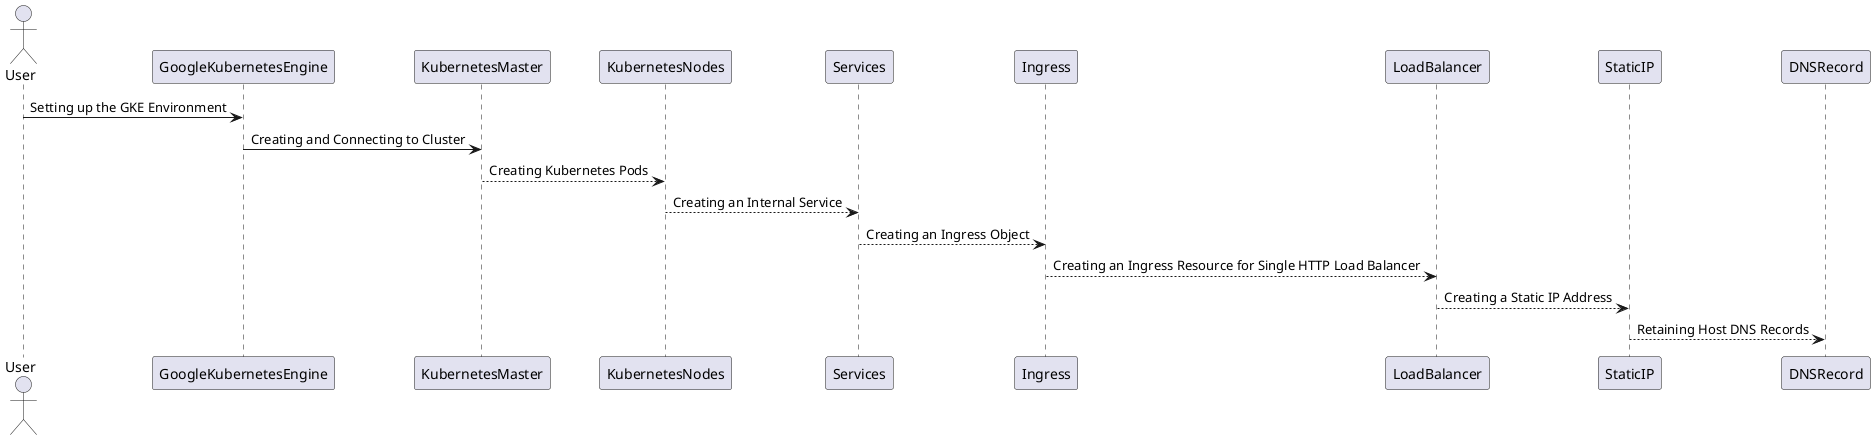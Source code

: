 @startuml

actor User

User -> GoogleKubernetesEngine : Setting up the GKE Environment
GoogleKubernetesEngine -> KubernetesMaster : Creating and Connecting to Cluster
KubernetesMaster --> KubernetesNodes : Creating Kubernetes Pods
KubernetesNodes --> Services : Creating an Internal Service
Services --> Ingress : Creating an Ingress Object
Ingress --> LoadBalancer : Creating an Ingress Resource for Single HTTP Load Balancer
LoadBalancer --> StaticIP : Creating a Static IP Address
StaticIP --> DNSRecord : Retaining Host DNS Records

@enduml

